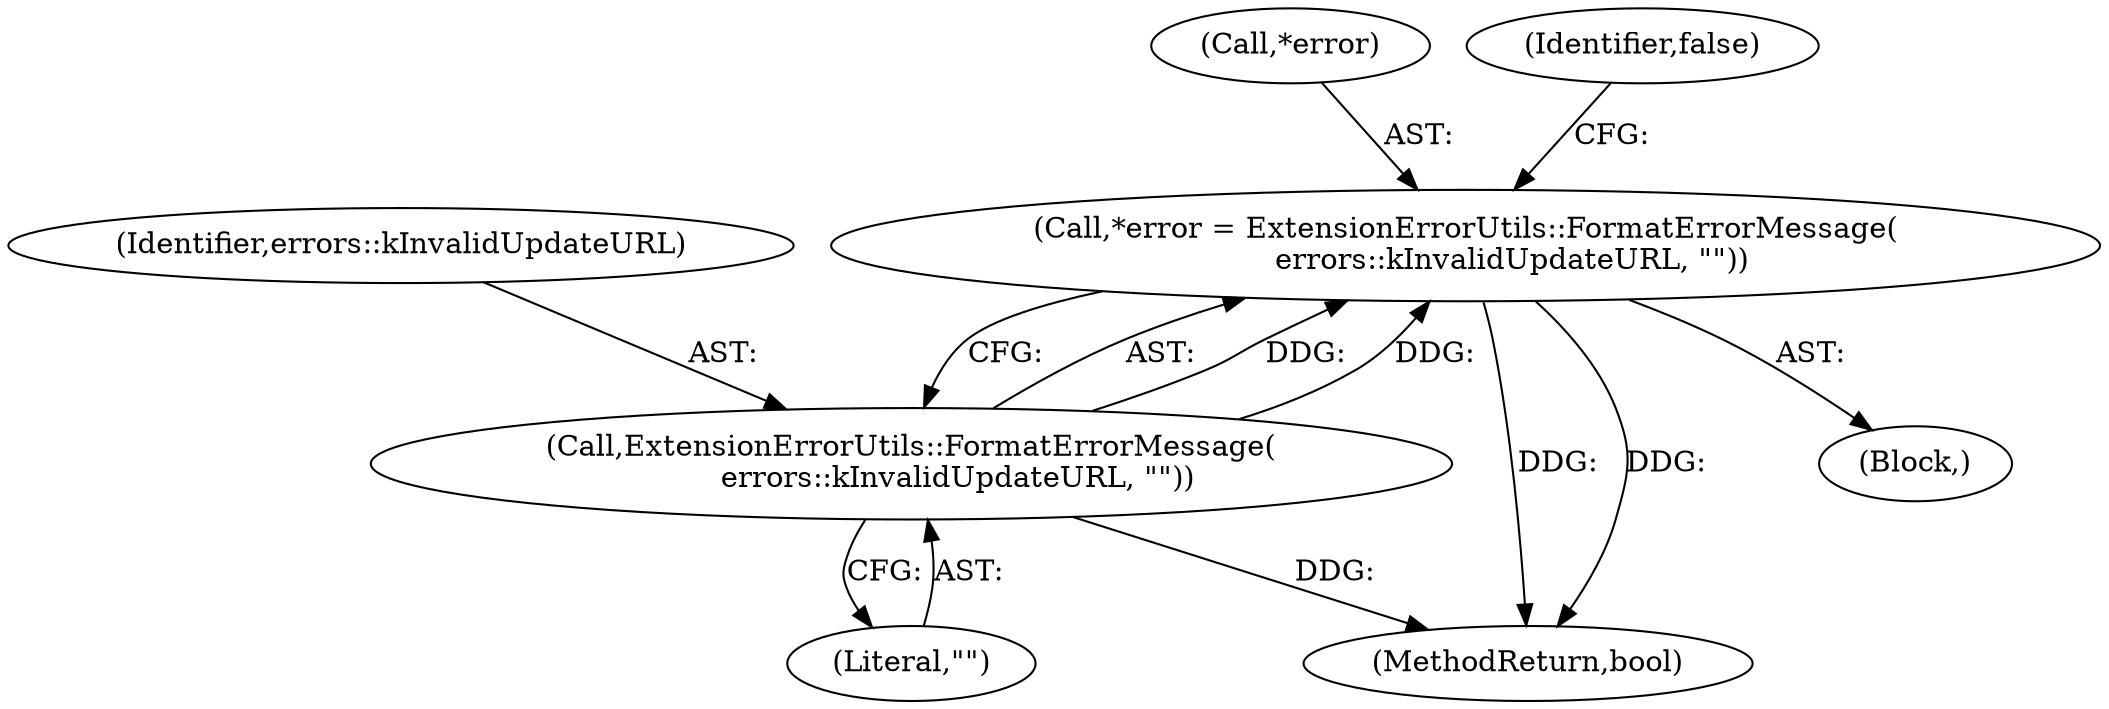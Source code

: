 digraph "0_Chrome_697cd7e2ce2535696f1b9e5cfb474cc36a734747@pointer" {
"1000308" [label="(Call,*error = ExtensionErrorUtils::FormatErrorMessage(\n          errors::kInvalidUpdateURL, \"\"))"];
"1000311" [label="(Call,ExtensionErrorUtils::FormatErrorMessage(\n          errors::kInvalidUpdateURL, \"\"))"];
"1000312" [label="(Identifier,errors::kInvalidUpdateURL)"];
"1000309" [label="(Call,*error)"];
"1000313" [label="(Literal,\"\")"];
"1000311" [label="(Call,ExtensionErrorUtils::FormatErrorMessage(\n          errors::kInvalidUpdateURL, \"\"))"];
"1000307" [label="(Block,)"];
"1000308" [label="(Call,*error = ExtensionErrorUtils::FormatErrorMessage(\n          errors::kInvalidUpdateURL, \"\"))"];
"1002005" [label="(MethodReturn,bool)"];
"1000315" [label="(Identifier,false)"];
"1000308" -> "1000307"  [label="AST: "];
"1000308" -> "1000311"  [label="CFG: "];
"1000309" -> "1000308"  [label="AST: "];
"1000311" -> "1000308"  [label="AST: "];
"1000315" -> "1000308"  [label="CFG: "];
"1000308" -> "1002005"  [label="DDG: "];
"1000308" -> "1002005"  [label="DDG: "];
"1000311" -> "1000308"  [label="DDG: "];
"1000311" -> "1000308"  [label="DDG: "];
"1000311" -> "1000313"  [label="CFG: "];
"1000312" -> "1000311"  [label="AST: "];
"1000313" -> "1000311"  [label="AST: "];
"1000311" -> "1002005"  [label="DDG: "];
}
